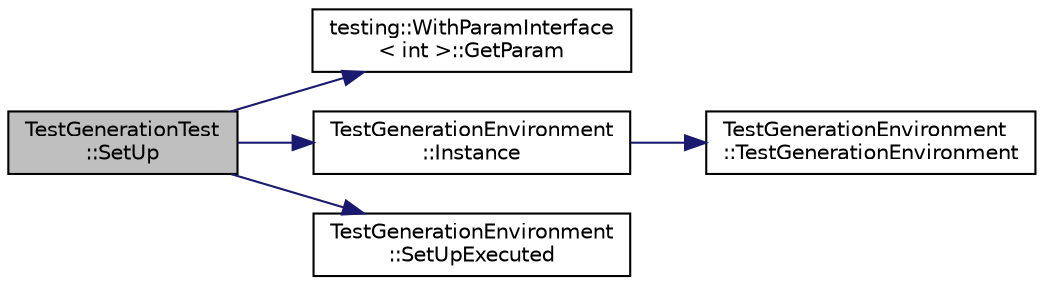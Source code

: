 digraph "TestGenerationTest::SetUp"
{
 // LATEX_PDF_SIZE
  bgcolor="transparent";
  edge [fontname="Helvetica",fontsize="10",labelfontname="Helvetica",labelfontsize="10"];
  node [fontname="Helvetica",fontsize="10",shape=record];
  rankdir="LR";
  Node1 [label="TestGenerationTest\l::SetUp",height=0.2,width=0.4,color="black", fillcolor="grey75", style="filled", fontcolor="black",tooltip=" "];
  Node1 -> Node2 [color="midnightblue",fontsize="10",style="solid",fontname="Helvetica"];
  Node2 [label="testing::WithParamInterface\l\< int \>::GetParam",height=0.2,width=0.4,color="black",URL="$classtesting_1_1WithParamInterface.html#a1078d4493d7aa4d3e50d1d6c661bee4d",tooltip=" "];
  Node1 -> Node3 [color="midnightblue",fontsize="10",style="solid",fontname="Helvetica"];
  Node3 [label="TestGenerationEnvironment\l::Instance",height=0.2,width=0.4,color="black",URL="$classTestGenerationEnvironment.html#a5b8e14f430fe11d558c0e4482cebd694",tooltip=" "];
  Node3 -> Node4 [color="midnightblue",fontsize="10",style="solid",fontname="Helvetica"];
  Node4 [label="TestGenerationEnvironment\l::TestGenerationEnvironment",height=0.2,width=0.4,color="black",URL="$classTestGenerationEnvironment.html#acd170900a12de9e9e374366032230301",tooltip=" "];
  Node1 -> Node5 [color="midnightblue",fontsize="10",style="solid",fontname="Helvetica"];
  Node5 [label="TestGenerationEnvironment\l::SetUpExecuted",height=0.2,width=0.4,color="black",URL="$classTestGenerationEnvironment.html#aa17c620af5eb9929bdbde25820cd8e28",tooltip=" "];
}
